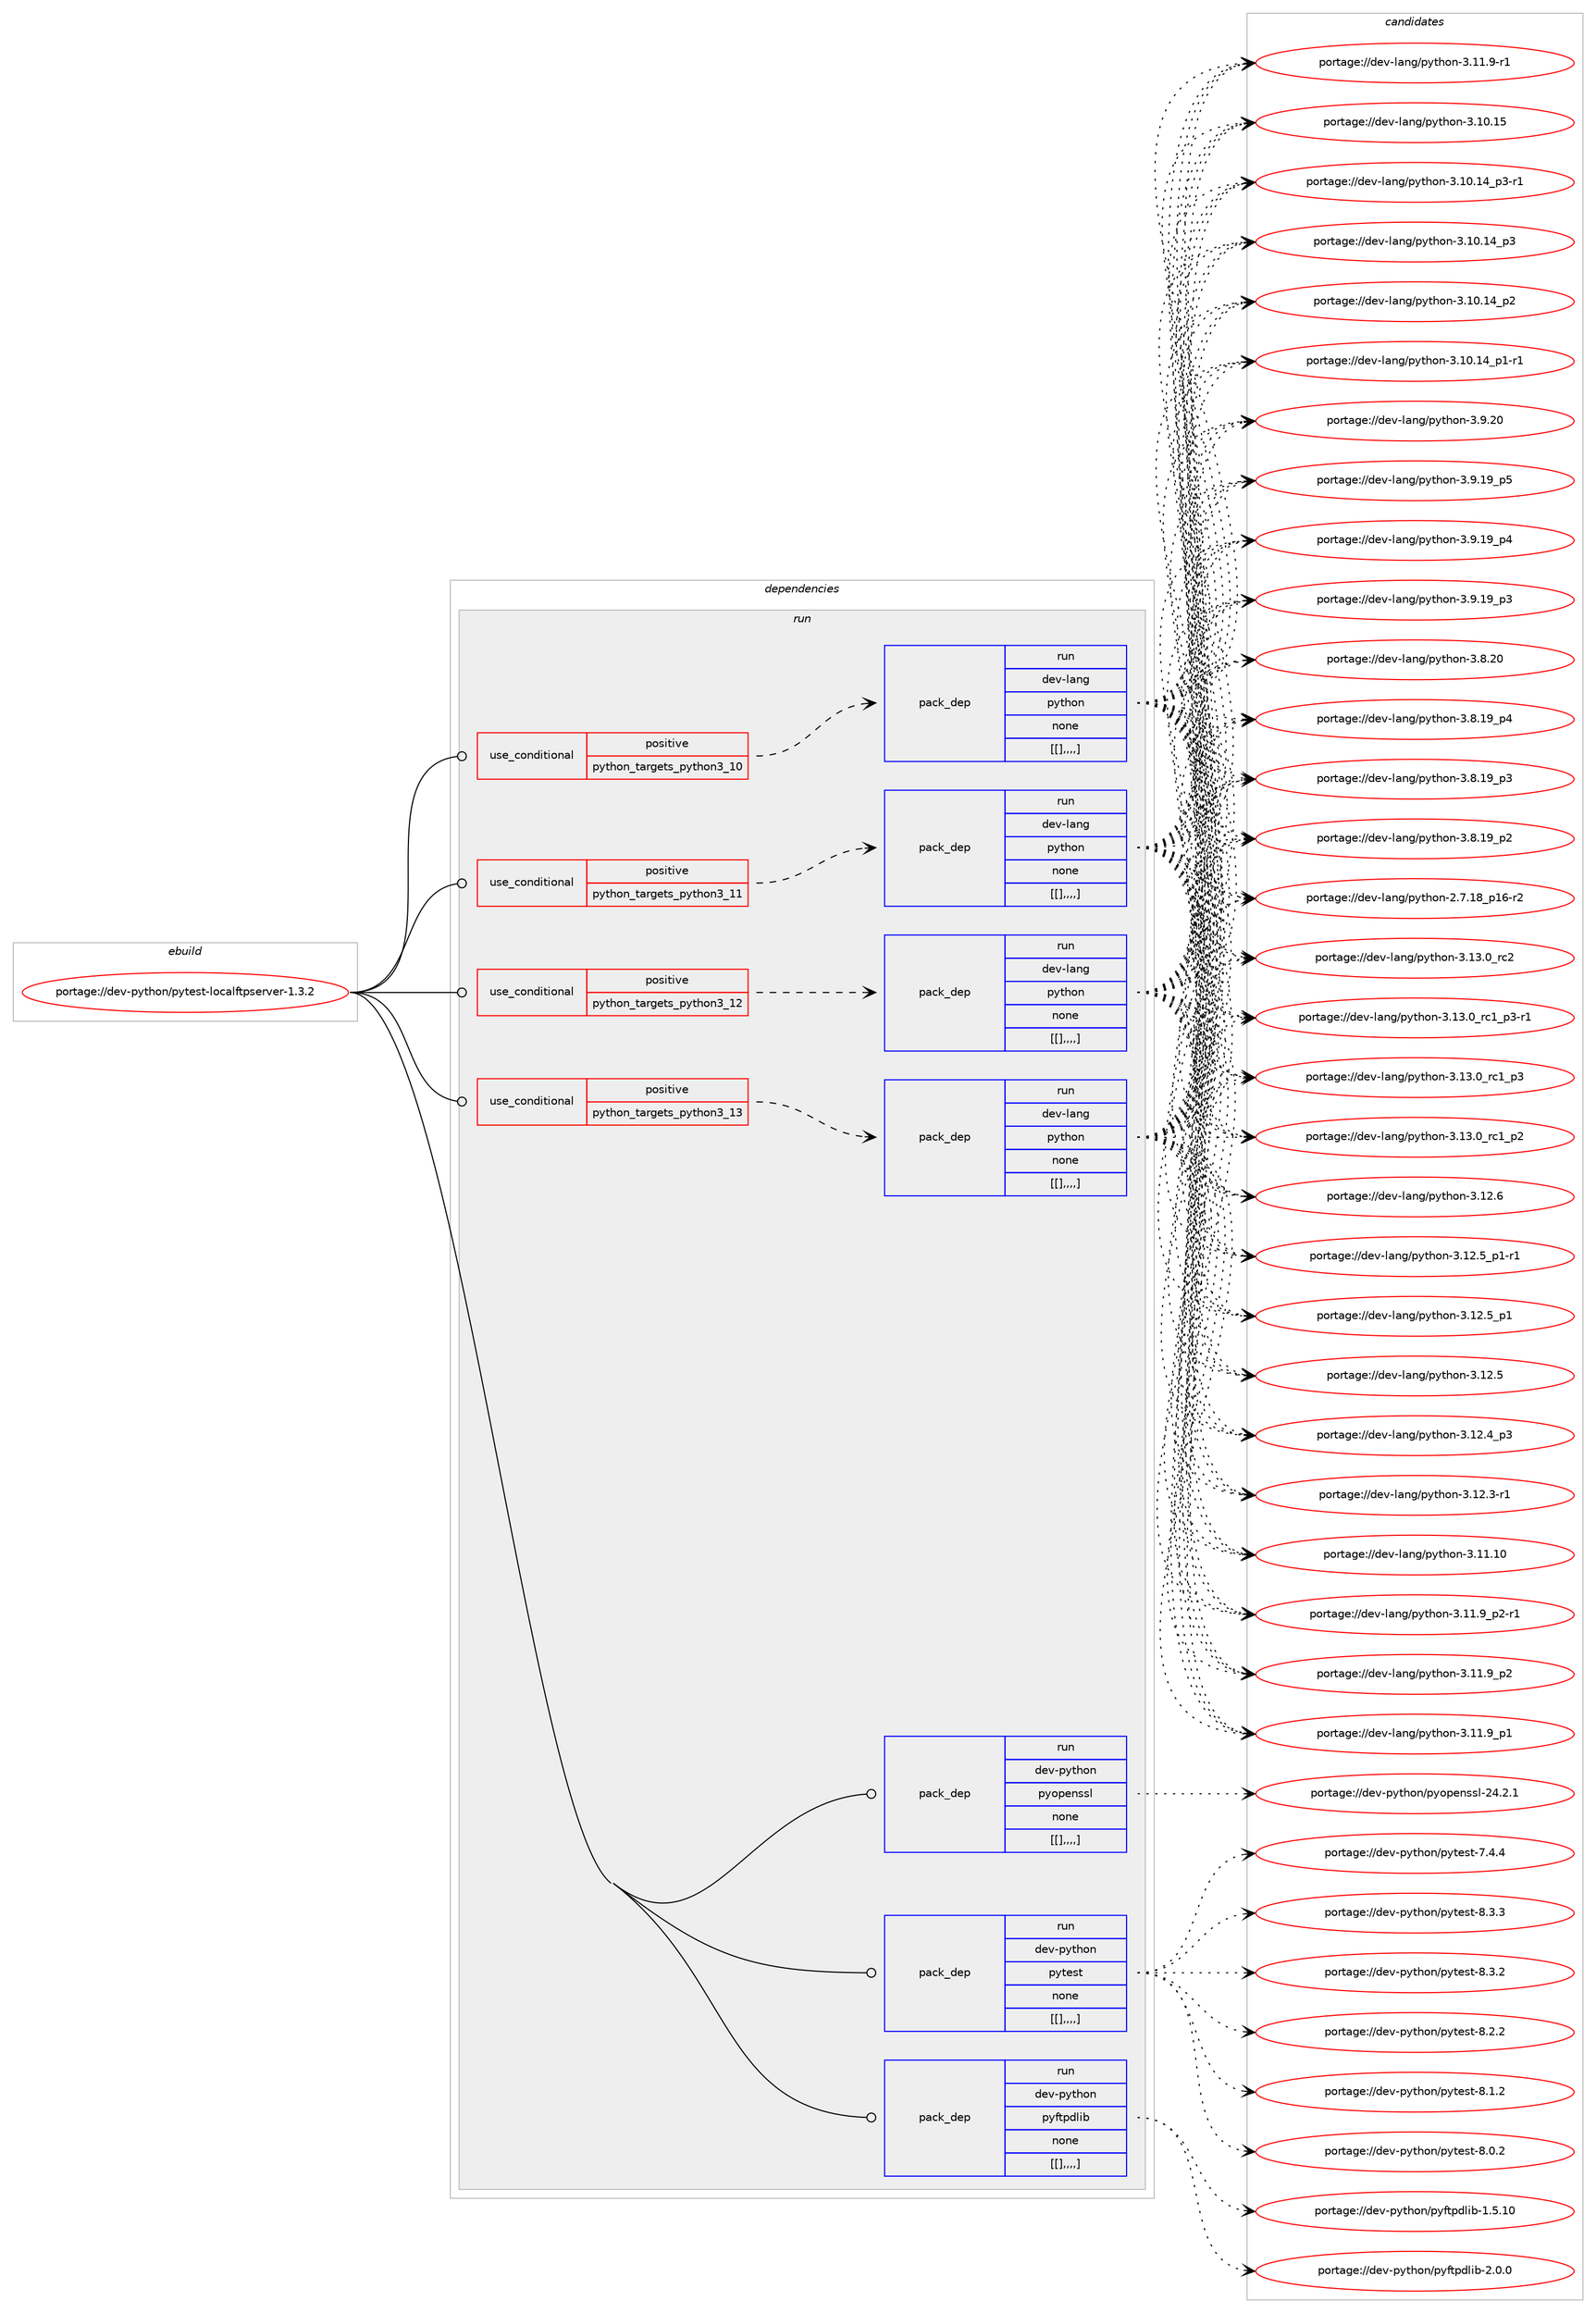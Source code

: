 digraph prolog {

# *************
# Graph options
# *************

newrank=true;
concentrate=true;
compound=true;
graph [rankdir=LR,fontname=Helvetica,fontsize=10,ranksep=1.5];#, ranksep=2.5, nodesep=0.2];
edge  [arrowhead=vee];
node  [fontname=Helvetica,fontsize=10];

# **********
# The ebuild
# **********

subgraph cluster_leftcol {
color=gray;
label=<<i>ebuild</i>>;
id [label="portage://dev-python/pytest-localftpserver-1.3.2", color=red, width=4, href="../dev-python/pytest-localftpserver-1.3.2.svg"];
}

# ****************
# The dependencies
# ****************

subgraph cluster_midcol {
color=gray;
label=<<i>dependencies</i>>;
subgraph cluster_compile {
fillcolor="#eeeeee";
style=filled;
label=<<i>compile</i>>;
}
subgraph cluster_compileandrun {
fillcolor="#eeeeee";
style=filled;
label=<<i>compile and run</i>>;
}
subgraph cluster_run {
fillcolor="#eeeeee";
style=filled;
label=<<i>run</i>>;
subgraph cond38900 {
dependency161074 [label=<<TABLE BORDER="0" CELLBORDER="1" CELLSPACING="0" CELLPADDING="4"><TR><TD ROWSPAN="3" CELLPADDING="10">use_conditional</TD></TR><TR><TD>positive</TD></TR><TR><TD>python_targets_python3_10</TD></TR></TABLE>>, shape=none, color=red];
subgraph pack120918 {
dependency161075 [label=<<TABLE BORDER="0" CELLBORDER="1" CELLSPACING="0" CELLPADDING="4" WIDTH="220"><TR><TD ROWSPAN="6" CELLPADDING="30">pack_dep</TD></TR><TR><TD WIDTH="110">run</TD></TR><TR><TD>dev-lang</TD></TR><TR><TD>python</TD></TR><TR><TD>none</TD></TR><TR><TD>[[],,,,]</TD></TR></TABLE>>, shape=none, color=blue];
}
dependency161074:e -> dependency161075:w [weight=20,style="dashed",arrowhead="vee"];
}
id:e -> dependency161074:w [weight=20,style="solid",arrowhead="odot"];
subgraph cond38901 {
dependency161076 [label=<<TABLE BORDER="0" CELLBORDER="1" CELLSPACING="0" CELLPADDING="4"><TR><TD ROWSPAN="3" CELLPADDING="10">use_conditional</TD></TR><TR><TD>positive</TD></TR><TR><TD>python_targets_python3_11</TD></TR></TABLE>>, shape=none, color=red];
subgraph pack120919 {
dependency161077 [label=<<TABLE BORDER="0" CELLBORDER="1" CELLSPACING="0" CELLPADDING="4" WIDTH="220"><TR><TD ROWSPAN="6" CELLPADDING="30">pack_dep</TD></TR><TR><TD WIDTH="110">run</TD></TR><TR><TD>dev-lang</TD></TR><TR><TD>python</TD></TR><TR><TD>none</TD></TR><TR><TD>[[],,,,]</TD></TR></TABLE>>, shape=none, color=blue];
}
dependency161076:e -> dependency161077:w [weight=20,style="dashed",arrowhead="vee"];
}
id:e -> dependency161076:w [weight=20,style="solid",arrowhead="odot"];
subgraph cond38902 {
dependency161078 [label=<<TABLE BORDER="0" CELLBORDER="1" CELLSPACING="0" CELLPADDING="4"><TR><TD ROWSPAN="3" CELLPADDING="10">use_conditional</TD></TR><TR><TD>positive</TD></TR><TR><TD>python_targets_python3_12</TD></TR></TABLE>>, shape=none, color=red];
subgraph pack120920 {
dependency161079 [label=<<TABLE BORDER="0" CELLBORDER="1" CELLSPACING="0" CELLPADDING="4" WIDTH="220"><TR><TD ROWSPAN="6" CELLPADDING="30">pack_dep</TD></TR><TR><TD WIDTH="110">run</TD></TR><TR><TD>dev-lang</TD></TR><TR><TD>python</TD></TR><TR><TD>none</TD></TR><TR><TD>[[],,,,]</TD></TR></TABLE>>, shape=none, color=blue];
}
dependency161078:e -> dependency161079:w [weight=20,style="dashed",arrowhead="vee"];
}
id:e -> dependency161078:w [weight=20,style="solid",arrowhead="odot"];
subgraph cond38903 {
dependency161080 [label=<<TABLE BORDER="0" CELLBORDER="1" CELLSPACING="0" CELLPADDING="4"><TR><TD ROWSPAN="3" CELLPADDING="10">use_conditional</TD></TR><TR><TD>positive</TD></TR><TR><TD>python_targets_python3_13</TD></TR></TABLE>>, shape=none, color=red];
subgraph pack120921 {
dependency161081 [label=<<TABLE BORDER="0" CELLBORDER="1" CELLSPACING="0" CELLPADDING="4" WIDTH="220"><TR><TD ROWSPAN="6" CELLPADDING="30">pack_dep</TD></TR><TR><TD WIDTH="110">run</TD></TR><TR><TD>dev-lang</TD></TR><TR><TD>python</TD></TR><TR><TD>none</TD></TR><TR><TD>[[],,,,]</TD></TR></TABLE>>, shape=none, color=blue];
}
dependency161080:e -> dependency161081:w [weight=20,style="dashed",arrowhead="vee"];
}
id:e -> dependency161080:w [weight=20,style="solid",arrowhead="odot"];
subgraph pack120922 {
dependency161082 [label=<<TABLE BORDER="0" CELLBORDER="1" CELLSPACING="0" CELLPADDING="4" WIDTH="220"><TR><TD ROWSPAN="6" CELLPADDING="30">pack_dep</TD></TR><TR><TD WIDTH="110">run</TD></TR><TR><TD>dev-python</TD></TR><TR><TD>pyftpdlib</TD></TR><TR><TD>none</TD></TR><TR><TD>[[],,,,]</TD></TR></TABLE>>, shape=none, color=blue];
}
id:e -> dependency161082:w [weight=20,style="solid",arrowhead="odot"];
subgraph pack120923 {
dependency161083 [label=<<TABLE BORDER="0" CELLBORDER="1" CELLSPACING="0" CELLPADDING="4" WIDTH="220"><TR><TD ROWSPAN="6" CELLPADDING="30">pack_dep</TD></TR><TR><TD WIDTH="110">run</TD></TR><TR><TD>dev-python</TD></TR><TR><TD>pyopenssl</TD></TR><TR><TD>none</TD></TR><TR><TD>[[],,,,]</TD></TR></TABLE>>, shape=none, color=blue];
}
id:e -> dependency161083:w [weight=20,style="solid",arrowhead="odot"];
subgraph pack120924 {
dependency161084 [label=<<TABLE BORDER="0" CELLBORDER="1" CELLSPACING="0" CELLPADDING="4" WIDTH="220"><TR><TD ROWSPAN="6" CELLPADDING="30">pack_dep</TD></TR><TR><TD WIDTH="110">run</TD></TR><TR><TD>dev-python</TD></TR><TR><TD>pytest</TD></TR><TR><TD>none</TD></TR><TR><TD>[[],,,,]</TD></TR></TABLE>>, shape=none, color=blue];
}
id:e -> dependency161084:w [weight=20,style="solid",arrowhead="odot"];
}
}

# **************
# The candidates
# **************

subgraph cluster_choices {
rank=same;
color=gray;
label=<<i>candidates</i>>;

subgraph choice120918 {
color=black;
nodesep=1;
choice10010111845108971101034711212111610411111045514649514648951149950 [label="portage://dev-lang/python-3.13.0_rc2", color=red, width=4,href="../dev-lang/python-3.13.0_rc2.svg"];
choice1001011184510897110103471121211161041111104551464951464895114994995112514511449 [label="portage://dev-lang/python-3.13.0_rc1_p3-r1", color=red, width=4,href="../dev-lang/python-3.13.0_rc1_p3-r1.svg"];
choice100101118451089711010347112121116104111110455146495146489511499499511251 [label="portage://dev-lang/python-3.13.0_rc1_p3", color=red, width=4,href="../dev-lang/python-3.13.0_rc1_p3.svg"];
choice100101118451089711010347112121116104111110455146495146489511499499511250 [label="portage://dev-lang/python-3.13.0_rc1_p2", color=red, width=4,href="../dev-lang/python-3.13.0_rc1_p2.svg"];
choice10010111845108971101034711212111610411111045514649504654 [label="portage://dev-lang/python-3.12.6", color=red, width=4,href="../dev-lang/python-3.12.6.svg"];
choice1001011184510897110103471121211161041111104551464950465395112494511449 [label="portage://dev-lang/python-3.12.5_p1-r1", color=red, width=4,href="../dev-lang/python-3.12.5_p1-r1.svg"];
choice100101118451089711010347112121116104111110455146495046539511249 [label="portage://dev-lang/python-3.12.5_p1", color=red, width=4,href="../dev-lang/python-3.12.5_p1.svg"];
choice10010111845108971101034711212111610411111045514649504653 [label="portage://dev-lang/python-3.12.5", color=red, width=4,href="../dev-lang/python-3.12.5.svg"];
choice100101118451089711010347112121116104111110455146495046529511251 [label="portage://dev-lang/python-3.12.4_p3", color=red, width=4,href="../dev-lang/python-3.12.4_p3.svg"];
choice100101118451089711010347112121116104111110455146495046514511449 [label="portage://dev-lang/python-3.12.3-r1", color=red, width=4,href="../dev-lang/python-3.12.3-r1.svg"];
choice1001011184510897110103471121211161041111104551464949464948 [label="portage://dev-lang/python-3.11.10", color=red, width=4,href="../dev-lang/python-3.11.10.svg"];
choice1001011184510897110103471121211161041111104551464949465795112504511449 [label="portage://dev-lang/python-3.11.9_p2-r1", color=red, width=4,href="../dev-lang/python-3.11.9_p2-r1.svg"];
choice100101118451089711010347112121116104111110455146494946579511250 [label="portage://dev-lang/python-3.11.9_p2", color=red, width=4,href="../dev-lang/python-3.11.9_p2.svg"];
choice100101118451089711010347112121116104111110455146494946579511249 [label="portage://dev-lang/python-3.11.9_p1", color=red, width=4,href="../dev-lang/python-3.11.9_p1.svg"];
choice100101118451089711010347112121116104111110455146494946574511449 [label="portage://dev-lang/python-3.11.9-r1", color=red, width=4,href="../dev-lang/python-3.11.9-r1.svg"];
choice1001011184510897110103471121211161041111104551464948464953 [label="portage://dev-lang/python-3.10.15", color=red, width=4,href="../dev-lang/python-3.10.15.svg"];
choice100101118451089711010347112121116104111110455146494846495295112514511449 [label="portage://dev-lang/python-3.10.14_p3-r1", color=red, width=4,href="../dev-lang/python-3.10.14_p3-r1.svg"];
choice10010111845108971101034711212111610411111045514649484649529511251 [label="portage://dev-lang/python-3.10.14_p3", color=red, width=4,href="../dev-lang/python-3.10.14_p3.svg"];
choice10010111845108971101034711212111610411111045514649484649529511250 [label="portage://dev-lang/python-3.10.14_p2", color=red, width=4,href="../dev-lang/python-3.10.14_p2.svg"];
choice100101118451089711010347112121116104111110455146494846495295112494511449 [label="portage://dev-lang/python-3.10.14_p1-r1", color=red, width=4,href="../dev-lang/python-3.10.14_p1-r1.svg"];
choice10010111845108971101034711212111610411111045514657465048 [label="portage://dev-lang/python-3.9.20", color=red, width=4,href="../dev-lang/python-3.9.20.svg"];
choice100101118451089711010347112121116104111110455146574649579511253 [label="portage://dev-lang/python-3.9.19_p5", color=red, width=4,href="../dev-lang/python-3.9.19_p5.svg"];
choice100101118451089711010347112121116104111110455146574649579511252 [label="portage://dev-lang/python-3.9.19_p4", color=red, width=4,href="../dev-lang/python-3.9.19_p4.svg"];
choice100101118451089711010347112121116104111110455146574649579511251 [label="portage://dev-lang/python-3.9.19_p3", color=red, width=4,href="../dev-lang/python-3.9.19_p3.svg"];
choice10010111845108971101034711212111610411111045514656465048 [label="portage://dev-lang/python-3.8.20", color=red, width=4,href="../dev-lang/python-3.8.20.svg"];
choice100101118451089711010347112121116104111110455146564649579511252 [label="portage://dev-lang/python-3.8.19_p4", color=red, width=4,href="../dev-lang/python-3.8.19_p4.svg"];
choice100101118451089711010347112121116104111110455146564649579511251 [label="portage://dev-lang/python-3.8.19_p3", color=red, width=4,href="../dev-lang/python-3.8.19_p3.svg"];
choice100101118451089711010347112121116104111110455146564649579511250 [label="portage://dev-lang/python-3.8.19_p2", color=red, width=4,href="../dev-lang/python-3.8.19_p2.svg"];
choice100101118451089711010347112121116104111110455046554649569511249544511450 [label="portage://dev-lang/python-2.7.18_p16-r2", color=red, width=4,href="../dev-lang/python-2.7.18_p16-r2.svg"];
dependency161075:e -> choice10010111845108971101034711212111610411111045514649514648951149950:w [style=dotted,weight="100"];
dependency161075:e -> choice1001011184510897110103471121211161041111104551464951464895114994995112514511449:w [style=dotted,weight="100"];
dependency161075:e -> choice100101118451089711010347112121116104111110455146495146489511499499511251:w [style=dotted,weight="100"];
dependency161075:e -> choice100101118451089711010347112121116104111110455146495146489511499499511250:w [style=dotted,weight="100"];
dependency161075:e -> choice10010111845108971101034711212111610411111045514649504654:w [style=dotted,weight="100"];
dependency161075:e -> choice1001011184510897110103471121211161041111104551464950465395112494511449:w [style=dotted,weight="100"];
dependency161075:e -> choice100101118451089711010347112121116104111110455146495046539511249:w [style=dotted,weight="100"];
dependency161075:e -> choice10010111845108971101034711212111610411111045514649504653:w [style=dotted,weight="100"];
dependency161075:e -> choice100101118451089711010347112121116104111110455146495046529511251:w [style=dotted,weight="100"];
dependency161075:e -> choice100101118451089711010347112121116104111110455146495046514511449:w [style=dotted,weight="100"];
dependency161075:e -> choice1001011184510897110103471121211161041111104551464949464948:w [style=dotted,weight="100"];
dependency161075:e -> choice1001011184510897110103471121211161041111104551464949465795112504511449:w [style=dotted,weight="100"];
dependency161075:e -> choice100101118451089711010347112121116104111110455146494946579511250:w [style=dotted,weight="100"];
dependency161075:e -> choice100101118451089711010347112121116104111110455146494946579511249:w [style=dotted,weight="100"];
dependency161075:e -> choice100101118451089711010347112121116104111110455146494946574511449:w [style=dotted,weight="100"];
dependency161075:e -> choice1001011184510897110103471121211161041111104551464948464953:w [style=dotted,weight="100"];
dependency161075:e -> choice100101118451089711010347112121116104111110455146494846495295112514511449:w [style=dotted,weight="100"];
dependency161075:e -> choice10010111845108971101034711212111610411111045514649484649529511251:w [style=dotted,weight="100"];
dependency161075:e -> choice10010111845108971101034711212111610411111045514649484649529511250:w [style=dotted,weight="100"];
dependency161075:e -> choice100101118451089711010347112121116104111110455146494846495295112494511449:w [style=dotted,weight="100"];
dependency161075:e -> choice10010111845108971101034711212111610411111045514657465048:w [style=dotted,weight="100"];
dependency161075:e -> choice100101118451089711010347112121116104111110455146574649579511253:w [style=dotted,weight="100"];
dependency161075:e -> choice100101118451089711010347112121116104111110455146574649579511252:w [style=dotted,weight="100"];
dependency161075:e -> choice100101118451089711010347112121116104111110455146574649579511251:w [style=dotted,weight="100"];
dependency161075:e -> choice10010111845108971101034711212111610411111045514656465048:w [style=dotted,weight="100"];
dependency161075:e -> choice100101118451089711010347112121116104111110455146564649579511252:w [style=dotted,weight="100"];
dependency161075:e -> choice100101118451089711010347112121116104111110455146564649579511251:w [style=dotted,weight="100"];
dependency161075:e -> choice100101118451089711010347112121116104111110455146564649579511250:w [style=dotted,weight="100"];
dependency161075:e -> choice100101118451089711010347112121116104111110455046554649569511249544511450:w [style=dotted,weight="100"];
}
subgraph choice120919 {
color=black;
nodesep=1;
choice10010111845108971101034711212111610411111045514649514648951149950 [label="portage://dev-lang/python-3.13.0_rc2", color=red, width=4,href="../dev-lang/python-3.13.0_rc2.svg"];
choice1001011184510897110103471121211161041111104551464951464895114994995112514511449 [label="portage://dev-lang/python-3.13.0_rc1_p3-r1", color=red, width=4,href="../dev-lang/python-3.13.0_rc1_p3-r1.svg"];
choice100101118451089711010347112121116104111110455146495146489511499499511251 [label="portage://dev-lang/python-3.13.0_rc1_p3", color=red, width=4,href="../dev-lang/python-3.13.0_rc1_p3.svg"];
choice100101118451089711010347112121116104111110455146495146489511499499511250 [label="portage://dev-lang/python-3.13.0_rc1_p2", color=red, width=4,href="../dev-lang/python-3.13.0_rc1_p2.svg"];
choice10010111845108971101034711212111610411111045514649504654 [label="portage://dev-lang/python-3.12.6", color=red, width=4,href="../dev-lang/python-3.12.6.svg"];
choice1001011184510897110103471121211161041111104551464950465395112494511449 [label="portage://dev-lang/python-3.12.5_p1-r1", color=red, width=4,href="../dev-lang/python-3.12.5_p1-r1.svg"];
choice100101118451089711010347112121116104111110455146495046539511249 [label="portage://dev-lang/python-3.12.5_p1", color=red, width=4,href="../dev-lang/python-3.12.5_p1.svg"];
choice10010111845108971101034711212111610411111045514649504653 [label="portage://dev-lang/python-3.12.5", color=red, width=4,href="../dev-lang/python-3.12.5.svg"];
choice100101118451089711010347112121116104111110455146495046529511251 [label="portage://dev-lang/python-3.12.4_p3", color=red, width=4,href="../dev-lang/python-3.12.4_p3.svg"];
choice100101118451089711010347112121116104111110455146495046514511449 [label="portage://dev-lang/python-3.12.3-r1", color=red, width=4,href="../dev-lang/python-3.12.3-r1.svg"];
choice1001011184510897110103471121211161041111104551464949464948 [label="portage://dev-lang/python-3.11.10", color=red, width=4,href="../dev-lang/python-3.11.10.svg"];
choice1001011184510897110103471121211161041111104551464949465795112504511449 [label="portage://dev-lang/python-3.11.9_p2-r1", color=red, width=4,href="../dev-lang/python-3.11.9_p2-r1.svg"];
choice100101118451089711010347112121116104111110455146494946579511250 [label="portage://dev-lang/python-3.11.9_p2", color=red, width=4,href="../dev-lang/python-3.11.9_p2.svg"];
choice100101118451089711010347112121116104111110455146494946579511249 [label="portage://dev-lang/python-3.11.9_p1", color=red, width=4,href="../dev-lang/python-3.11.9_p1.svg"];
choice100101118451089711010347112121116104111110455146494946574511449 [label="portage://dev-lang/python-3.11.9-r1", color=red, width=4,href="../dev-lang/python-3.11.9-r1.svg"];
choice1001011184510897110103471121211161041111104551464948464953 [label="portage://dev-lang/python-3.10.15", color=red, width=4,href="../dev-lang/python-3.10.15.svg"];
choice100101118451089711010347112121116104111110455146494846495295112514511449 [label="portage://dev-lang/python-3.10.14_p3-r1", color=red, width=4,href="../dev-lang/python-3.10.14_p3-r1.svg"];
choice10010111845108971101034711212111610411111045514649484649529511251 [label="portage://dev-lang/python-3.10.14_p3", color=red, width=4,href="../dev-lang/python-3.10.14_p3.svg"];
choice10010111845108971101034711212111610411111045514649484649529511250 [label="portage://dev-lang/python-3.10.14_p2", color=red, width=4,href="../dev-lang/python-3.10.14_p2.svg"];
choice100101118451089711010347112121116104111110455146494846495295112494511449 [label="portage://dev-lang/python-3.10.14_p1-r1", color=red, width=4,href="../dev-lang/python-3.10.14_p1-r1.svg"];
choice10010111845108971101034711212111610411111045514657465048 [label="portage://dev-lang/python-3.9.20", color=red, width=4,href="../dev-lang/python-3.9.20.svg"];
choice100101118451089711010347112121116104111110455146574649579511253 [label="portage://dev-lang/python-3.9.19_p5", color=red, width=4,href="../dev-lang/python-3.9.19_p5.svg"];
choice100101118451089711010347112121116104111110455146574649579511252 [label="portage://dev-lang/python-3.9.19_p4", color=red, width=4,href="../dev-lang/python-3.9.19_p4.svg"];
choice100101118451089711010347112121116104111110455146574649579511251 [label="portage://dev-lang/python-3.9.19_p3", color=red, width=4,href="../dev-lang/python-3.9.19_p3.svg"];
choice10010111845108971101034711212111610411111045514656465048 [label="portage://dev-lang/python-3.8.20", color=red, width=4,href="../dev-lang/python-3.8.20.svg"];
choice100101118451089711010347112121116104111110455146564649579511252 [label="portage://dev-lang/python-3.8.19_p4", color=red, width=4,href="../dev-lang/python-3.8.19_p4.svg"];
choice100101118451089711010347112121116104111110455146564649579511251 [label="portage://dev-lang/python-3.8.19_p3", color=red, width=4,href="../dev-lang/python-3.8.19_p3.svg"];
choice100101118451089711010347112121116104111110455146564649579511250 [label="portage://dev-lang/python-3.8.19_p2", color=red, width=4,href="../dev-lang/python-3.8.19_p2.svg"];
choice100101118451089711010347112121116104111110455046554649569511249544511450 [label="portage://dev-lang/python-2.7.18_p16-r2", color=red, width=4,href="../dev-lang/python-2.7.18_p16-r2.svg"];
dependency161077:e -> choice10010111845108971101034711212111610411111045514649514648951149950:w [style=dotted,weight="100"];
dependency161077:e -> choice1001011184510897110103471121211161041111104551464951464895114994995112514511449:w [style=dotted,weight="100"];
dependency161077:e -> choice100101118451089711010347112121116104111110455146495146489511499499511251:w [style=dotted,weight="100"];
dependency161077:e -> choice100101118451089711010347112121116104111110455146495146489511499499511250:w [style=dotted,weight="100"];
dependency161077:e -> choice10010111845108971101034711212111610411111045514649504654:w [style=dotted,weight="100"];
dependency161077:e -> choice1001011184510897110103471121211161041111104551464950465395112494511449:w [style=dotted,weight="100"];
dependency161077:e -> choice100101118451089711010347112121116104111110455146495046539511249:w [style=dotted,weight="100"];
dependency161077:e -> choice10010111845108971101034711212111610411111045514649504653:w [style=dotted,weight="100"];
dependency161077:e -> choice100101118451089711010347112121116104111110455146495046529511251:w [style=dotted,weight="100"];
dependency161077:e -> choice100101118451089711010347112121116104111110455146495046514511449:w [style=dotted,weight="100"];
dependency161077:e -> choice1001011184510897110103471121211161041111104551464949464948:w [style=dotted,weight="100"];
dependency161077:e -> choice1001011184510897110103471121211161041111104551464949465795112504511449:w [style=dotted,weight="100"];
dependency161077:e -> choice100101118451089711010347112121116104111110455146494946579511250:w [style=dotted,weight="100"];
dependency161077:e -> choice100101118451089711010347112121116104111110455146494946579511249:w [style=dotted,weight="100"];
dependency161077:e -> choice100101118451089711010347112121116104111110455146494946574511449:w [style=dotted,weight="100"];
dependency161077:e -> choice1001011184510897110103471121211161041111104551464948464953:w [style=dotted,weight="100"];
dependency161077:e -> choice100101118451089711010347112121116104111110455146494846495295112514511449:w [style=dotted,weight="100"];
dependency161077:e -> choice10010111845108971101034711212111610411111045514649484649529511251:w [style=dotted,weight="100"];
dependency161077:e -> choice10010111845108971101034711212111610411111045514649484649529511250:w [style=dotted,weight="100"];
dependency161077:e -> choice100101118451089711010347112121116104111110455146494846495295112494511449:w [style=dotted,weight="100"];
dependency161077:e -> choice10010111845108971101034711212111610411111045514657465048:w [style=dotted,weight="100"];
dependency161077:e -> choice100101118451089711010347112121116104111110455146574649579511253:w [style=dotted,weight="100"];
dependency161077:e -> choice100101118451089711010347112121116104111110455146574649579511252:w [style=dotted,weight="100"];
dependency161077:e -> choice100101118451089711010347112121116104111110455146574649579511251:w [style=dotted,weight="100"];
dependency161077:e -> choice10010111845108971101034711212111610411111045514656465048:w [style=dotted,weight="100"];
dependency161077:e -> choice100101118451089711010347112121116104111110455146564649579511252:w [style=dotted,weight="100"];
dependency161077:e -> choice100101118451089711010347112121116104111110455146564649579511251:w [style=dotted,weight="100"];
dependency161077:e -> choice100101118451089711010347112121116104111110455146564649579511250:w [style=dotted,weight="100"];
dependency161077:e -> choice100101118451089711010347112121116104111110455046554649569511249544511450:w [style=dotted,weight="100"];
}
subgraph choice120920 {
color=black;
nodesep=1;
choice10010111845108971101034711212111610411111045514649514648951149950 [label="portage://dev-lang/python-3.13.0_rc2", color=red, width=4,href="../dev-lang/python-3.13.0_rc2.svg"];
choice1001011184510897110103471121211161041111104551464951464895114994995112514511449 [label="portage://dev-lang/python-3.13.0_rc1_p3-r1", color=red, width=4,href="../dev-lang/python-3.13.0_rc1_p3-r1.svg"];
choice100101118451089711010347112121116104111110455146495146489511499499511251 [label="portage://dev-lang/python-3.13.0_rc1_p3", color=red, width=4,href="../dev-lang/python-3.13.0_rc1_p3.svg"];
choice100101118451089711010347112121116104111110455146495146489511499499511250 [label="portage://dev-lang/python-3.13.0_rc1_p2", color=red, width=4,href="../dev-lang/python-3.13.0_rc1_p2.svg"];
choice10010111845108971101034711212111610411111045514649504654 [label="portage://dev-lang/python-3.12.6", color=red, width=4,href="../dev-lang/python-3.12.6.svg"];
choice1001011184510897110103471121211161041111104551464950465395112494511449 [label="portage://dev-lang/python-3.12.5_p1-r1", color=red, width=4,href="../dev-lang/python-3.12.5_p1-r1.svg"];
choice100101118451089711010347112121116104111110455146495046539511249 [label="portage://dev-lang/python-3.12.5_p1", color=red, width=4,href="../dev-lang/python-3.12.5_p1.svg"];
choice10010111845108971101034711212111610411111045514649504653 [label="portage://dev-lang/python-3.12.5", color=red, width=4,href="../dev-lang/python-3.12.5.svg"];
choice100101118451089711010347112121116104111110455146495046529511251 [label="portage://dev-lang/python-3.12.4_p3", color=red, width=4,href="../dev-lang/python-3.12.4_p3.svg"];
choice100101118451089711010347112121116104111110455146495046514511449 [label="portage://dev-lang/python-3.12.3-r1", color=red, width=4,href="../dev-lang/python-3.12.3-r1.svg"];
choice1001011184510897110103471121211161041111104551464949464948 [label="portage://dev-lang/python-3.11.10", color=red, width=4,href="../dev-lang/python-3.11.10.svg"];
choice1001011184510897110103471121211161041111104551464949465795112504511449 [label="portage://dev-lang/python-3.11.9_p2-r1", color=red, width=4,href="../dev-lang/python-3.11.9_p2-r1.svg"];
choice100101118451089711010347112121116104111110455146494946579511250 [label="portage://dev-lang/python-3.11.9_p2", color=red, width=4,href="../dev-lang/python-3.11.9_p2.svg"];
choice100101118451089711010347112121116104111110455146494946579511249 [label="portage://dev-lang/python-3.11.9_p1", color=red, width=4,href="../dev-lang/python-3.11.9_p1.svg"];
choice100101118451089711010347112121116104111110455146494946574511449 [label="portage://dev-lang/python-3.11.9-r1", color=red, width=4,href="../dev-lang/python-3.11.9-r1.svg"];
choice1001011184510897110103471121211161041111104551464948464953 [label="portage://dev-lang/python-3.10.15", color=red, width=4,href="../dev-lang/python-3.10.15.svg"];
choice100101118451089711010347112121116104111110455146494846495295112514511449 [label="portage://dev-lang/python-3.10.14_p3-r1", color=red, width=4,href="../dev-lang/python-3.10.14_p3-r1.svg"];
choice10010111845108971101034711212111610411111045514649484649529511251 [label="portage://dev-lang/python-3.10.14_p3", color=red, width=4,href="../dev-lang/python-3.10.14_p3.svg"];
choice10010111845108971101034711212111610411111045514649484649529511250 [label="portage://dev-lang/python-3.10.14_p2", color=red, width=4,href="../dev-lang/python-3.10.14_p2.svg"];
choice100101118451089711010347112121116104111110455146494846495295112494511449 [label="portage://dev-lang/python-3.10.14_p1-r1", color=red, width=4,href="../dev-lang/python-3.10.14_p1-r1.svg"];
choice10010111845108971101034711212111610411111045514657465048 [label="portage://dev-lang/python-3.9.20", color=red, width=4,href="../dev-lang/python-3.9.20.svg"];
choice100101118451089711010347112121116104111110455146574649579511253 [label="portage://dev-lang/python-3.9.19_p5", color=red, width=4,href="../dev-lang/python-3.9.19_p5.svg"];
choice100101118451089711010347112121116104111110455146574649579511252 [label="portage://dev-lang/python-3.9.19_p4", color=red, width=4,href="../dev-lang/python-3.9.19_p4.svg"];
choice100101118451089711010347112121116104111110455146574649579511251 [label="portage://dev-lang/python-3.9.19_p3", color=red, width=4,href="../dev-lang/python-3.9.19_p3.svg"];
choice10010111845108971101034711212111610411111045514656465048 [label="portage://dev-lang/python-3.8.20", color=red, width=4,href="../dev-lang/python-3.8.20.svg"];
choice100101118451089711010347112121116104111110455146564649579511252 [label="portage://dev-lang/python-3.8.19_p4", color=red, width=4,href="../dev-lang/python-3.8.19_p4.svg"];
choice100101118451089711010347112121116104111110455146564649579511251 [label="portage://dev-lang/python-3.8.19_p3", color=red, width=4,href="../dev-lang/python-3.8.19_p3.svg"];
choice100101118451089711010347112121116104111110455146564649579511250 [label="portage://dev-lang/python-3.8.19_p2", color=red, width=4,href="../dev-lang/python-3.8.19_p2.svg"];
choice100101118451089711010347112121116104111110455046554649569511249544511450 [label="portage://dev-lang/python-2.7.18_p16-r2", color=red, width=4,href="../dev-lang/python-2.7.18_p16-r2.svg"];
dependency161079:e -> choice10010111845108971101034711212111610411111045514649514648951149950:w [style=dotted,weight="100"];
dependency161079:e -> choice1001011184510897110103471121211161041111104551464951464895114994995112514511449:w [style=dotted,weight="100"];
dependency161079:e -> choice100101118451089711010347112121116104111110455146495146489511499499511251:w [style=dotted,weight="100"];
dependency161079:e -> choice100101118451089711010347112121116104111110455146495146489511499499511250:w [style=dotted,weight="100"];
dependency161079:e -> choice10010111845108971101034711212111610411111045514649504654:w [style=dotted,weight="100"];
dependency161079:e -> choice1001011184510897110103471121211161041111104551464950465395112494511449:w [style=dotted,weight="100"];
dependency161079:e -> choice100101118451089711010347112121116104111110455146495046539511249:w [style=dotted,weight="100"];
dependency161079:e -> choice10010111845108971101034711212111610411111045514649504653:w [style=dotted,weight="100"];
dependency161079:e -> choice100101118451089711010347112121116104111110455146495046529511251:w [style=dotted,weight="100"];
dependency161079:e -> choice100101118451089711010347112121116104111110455146495046514511449:w [style=dotted,weight="100"];
dependency161079:e -> choice1001011184510897110103471121211161041111104551464949464948:w [style=dotted,weight="100"];
dependency161079:e -> choice1001011184510897110103471121211161041111104551464949465795112504511449:w [style=dotted,weight="100"];
dependency161079:e -> choice100101118451089711010347112121116104111110455146494946579511250:w [style=dotted,weight="100"];
dependency161079:e -> choice100101118451089711010347112121116104111110455146494946579511249:w [style=dotted,weight="100"];
dependency161079:e -> choice100101118451089711010347112121116104111110455146494946574511449:w [style=dotted,weight="100"];
dependency161079:e -> choice1001011184510897110103471121211161041111104551464948464953:w [style=dotted,weight="100"];
dependency161079:e -> choice100101118451089711010347112121116104111110455146494846495295112514511449:w [style=dotted,weight="100"];
dependency161079:e -> choice10010111845108971101034711212111610411111045514649484649529511251:w [style=dotted,weight="100"];
dependency161079:e -> choice10010111845108971101034711212111610411111045514649484649529511250:w [style=dotted,weight="100"];
dependency161079:e -> choice100101118451089711010347112121116104111110455146494846495295112494511449:w [style=dotted,weight="100"];
dependency161079:e -> choice10010111845108971101034711212111610411111045514657465048:w [style=dotted,weight="100"];
dependency161079:e -> choice100101118451089711010347112121116104111110455146574649579511253:w [style=dotted,weight="100"];
dependency161079:e -> choice100101118451089711010347112121116104111110455146574649579511252:w [style=dotted,weight="100"];
dependency161079:e -> choice100101118451089711010347112121116104111110455146574649579511251:w [style=dotted,weight="100"];
dependency161079:e -> choice10010111845108971101034711212111610411111045514656465048:w [style=dotted,weight="100"];
dependency161079:e -> choice100101118451089711010347112121116104111110455146564649579511252:w [style=dotted,weight="100"];
dependency161079:e -> choice100101118451089711010347112121116104111110455146564649579511251:w [style=dotted,weight="100"];
dependency161079:e -> choice100101118451089711010347112121116104111110455146564649579511250:w [style=dotted,weight="100"];
dependency161079:e -> choice100101118451089711010347112121116104111110455046554649569511249544511450:w [style=dotted,weight="100"];
}
subgraph choice120921 {
color=black;
nodesep=1;
choice10010111845108971101034711212111610411111045514649514648951149950 [label="portage://dev-lang/python-3.13.0_rc2", color=red, width=4,href="../dev-lang/python-3.13.0_rc2.svg"];
choice1001011184510897110103471121211161041111104551464951464895114994995112514511449 [label="portage://dev-lang/python-3.13.0_rc1_p3-r1", color=red, width=4,href="../dev-lang/python-3.13.0_rc1_p3-r1.svg"];
choice100101118451089711010347112121116104111110455146495146489511499499511251 [label="portage://dev-lang/python-3.13.0_rc1_p3", color=red, width=4,href="../dev-lang/python-3.13.0_rc1_p3.svg"];
choice100101118451089711010347112121116104111110455146495146489511499499511250 [label="portage://dev-lang/python-3.13.0_rc1_p2", color=red, width=4,href="../dev-lang/python-3.13.0_rc1_p2.svg"];
choice10010111845108971101034711212111610411111045514649504654 [label="portage://dev-lang/python-3.12.6", color=red, width=4,href="../dev-lang/python-3.12.6.svg"];
choice1001011184510897110103471121211161041111104551464950465395112494511449 [label="portage://dev-lang/python-3.12.5_p1-r1", color=red, width=4,href="../dev-lang/python-3.12.5_p1-r1.svg"];
choice100101118451089711010347112121116104111110455146495046539511249 [label="portage://dev-lang/python-3.12.5_p1", color=red, width=4,href="../dev-lang/python-3.12.5_p1.svg"];
choice10010111845108971101034711212111610411111045514649504653 [label="portage://dev-lang/python-3.12.5", color=red, width=4,href="../dev-lang/python-3.12.5.svg"];
choice100101118451089711010347112121116104111110455146495046529511251 [label="portage://dev-lang/python-3.12.4_p3", color=red, width=4,href="../dev-lang/python-3.12.4_p3.svg"];
choice100101118451089711010347112121116104111110455146495046514511449 [label="portage://dev-lang/python-3.12.3-r1", color=red, width=4,href="../dev-lang/python-3.12.3-r1.svg"];
choice1001011184510897110103471121211161041111104551464949464948 [label="portage://dev-lang/python-3.11.10", color=red, width=4,href="../dev-lang/python-3.11.10.svg"];
choice1001011184510897110103471121211161041111104551464949465795112504511449 [label="portage://dev-lang/python-3.11.9_p2-r1", color=red, width=4,href="../dev-lang/python-3.11.9_p2-r1.svg"];
choice100101118451089711010347112121116104111110455146494946579511250 [label="portage://dev-lang/python-3.11.9_p2", color=red, width=4,href="../dev-lang/python-3.11.9_p2.svg"];
choice100101118451089711010347112121116104111110455146494946579511249 [label="portage://dev-lang/python-3.11.9_p1", color=red, width=4,href="../dev-lang/python-3.11.9_p1.svg"];
choice100101118451089711010347112121116104111110455146494946574511449 [label="portage://dev-lang/python-3.11.9-r1", color=red, width=4,href="../dev-lang/python-3.11.9-r1.svg"];
choice1001011184510897110103471121211161041111104551464948464953 [label="portage://dev-lang/python-3.10.15", color=red, width=4,href="../dev-lang/python-3.10.15.svg"];
choice100101118451089711010347112121116104111110455146494846495295112514511449 [label="portage://dev-lang/python-3.10.14_p3-r1", color=red, width=4,href="../dev-lang/python-3.10.14_p3-r1.svg"];
choice10010111845108971101034711212111610411111045514649484649529511251 [label="portage://dev-lang/python-3.10.14_p3", color=red, width=4,href="../dev-lang/python-3.10.14_p3.svg"];
choice10010111845108971101034711212111610411111045514649484649529511250 [label="portage://dev-lang/python-3.10.14_p2", color=red, width=4,href="../dev-lang/python-3.10.14_p2.svg"];
choice100101118451089711010347112121116104111110455146494846495295112494511449 [label="portage://dev-lang/python-3.10.14_p1-r1", color=red, width=4,href="../dev-lang/python-3.10.14_p1-r1.svg"];
choice10010111845108971101034711212111610411111045514657465048 [label="portage://dev-lang/python-3.9.20", color=red, width=4,href="../dev-lang/python-3.9.20.svg"];
choice100101118451089711010347112121116104111110455146574649579511253 [label="portage://dev-lang/python-3.9.19_p5", color=red, width=4,href="../dev-lang/python-3.9.19_p5.svg"];
choice100101118451089711010347112121116104111110455146574649579511252 [label="portage://dev-lang/python-3.9.19_p4", color=red, width=4,href="../dev-lang/python-3.9.19_p4.svg"];
choice100101118451089711010347112121116104111110455146574649579511251 [label="portage://dev-lang/python-3.9.19_p3", color=red, width=4,href="../dev-lang/python-3.9.19_p3.svg"];
choice10010111845108971101034711212111610411111045514656465048 [label="portage://dev-lang/python-3.8.20", color=red, width=4,href="../dev-lang/python-3.8.20.svg"];
choice100101118451089711010347112121116104111110455146564649579511252 [label="portage://dev-lang/python-3.8.19_p4", color=red, width=4,href="../dev-lang/python-3.8.19_p4.svg"];
choice100101118451089711010347112121116104111110455146564649579511251 [label="portage://dev-lang/python-3.8.19_p3", color=red, width=4,href="../dev-lang/python-3.8.19_p3.svg"];
choice100101118451089711010347112121116104111110455146564649579511250 [label="portage://dev-lang/python-3.8.19_p2", color=red, width=4,href="../dev-lang/python-3.8.19_p2.svg"];
choice100101118451089711010347112121116104111110455046554649569511249544511450 [label="portage://dev-lang/python-2.7.18_p16-r2", color=red, width=4,href="../dev-lang/python-2.7.18_p16-r2.svg"];
dependency161081:e -> choice10010111845108971101034711212111610411111045514649514648951149950:w [style=dotted,weight="100"];
dependency161081:e -> choice1001011184510897110103471121211161041111104551464951464895114994995112514511449:w [style=dotted,weight="100"];
dependency161081:e -> choice100101118451089711010347112121116104111110455146495146489511499499511251:w [style=dotted,weight="100"];
dependency161081:e -> choice100101118451089711010347112121116104111110455146495146489511499499511250:w [style=dotted,weight="100"];
dependency161081:e -> choice10010111845108971101034711212111610411111045514649504654:w [style=dotted,weight="100"];
dependency161081:e -> choice1001011184510897110103471121211161041111104551464950465395112494511449:w [style=dotted,weight="100"];
dependency161081:e -> choice100101118451089711010347112121116104111110455146495046539511249:w [style=dotted,weight="100"];
dependency161081:e -> choice10010111845108971101034711212111610411111045514649504653:w [style=dotted,weight="100"];
dependency161081:e -> choice100101118451089711010347112121116104111110455146495046529511251:w [style=dotted,weight="100"];
dependency161081:e -> choice100101118451089711010347112121116104111110455146495046514511449:w [style=dotted,weight="100"];
dependency161081:e -> choice1001011184510897110103471121211161041111104551464949464948:w [style=dotted,weight="100"];
dependency161081:e -> choice1001011184510897110103471121211161041111104551464949465795112504511449:w [style=dotted,weight="100"];
dependency161081:e -> choice100101118451089711010347112121116104111110455146494946579511250:w [style=dotted,weight="100"];
dependency161081:e -> choice100101118451089711010347112121116104111110455146494946579511249:w [style=dotted,weight="100"];
dependency161081:e -> choice100101118451089711010347112121116104111110455146494946574511449:w [style=dotted,weight="100"];
dependency161081:e -> choice1001011184510897110103471121211161041111104551464948464953:w [style=dotted,weight="100"];
dependency161081:e -> choice100101118451089711010347112121116104111110455146494846495295112514511449:w [style=dotted,weight="100"];
dependency161081:e -> choice10010111845108971101034711212111610411111045514649484649529511251:w [style=dotted,weight="100"];
dependency161081:e -> choice10010111845108971101034711212111610411111045514649484649529511250:w [style=dotted,weight="100"];
dependency161081:e -> choice100101118451089711010347112121116104111110455146494846495295112494511449:w [style=dotted,weight="100"];
dependency161081:e -> choice10010111845108971101034711212111610411111045514657465048:w [style=dotted,weight="100"];
dependency161081:e -> choice100101118451089711010347112121116104111110455146574649579511253:w [style=dotted,weight="100"];
dependency161081:e -> choice100101118451089711010347112121116104111110455146574649579511252:w [style=dotted,weight="100"];
dependency161081:e -> choice100101118451089711010347112121116104111110455146574649579511251:w [style=dotted,weight="100"];
dependency161081:e -> choice10010111845108971101034711212111610411111045514656465048:w [style=dotted,weight="100"];
dependency161081:e -> choice100101118451089711010347112121116104111110455146564649579511252:w [style=dotted,weight="100"];
dependency161081:e -> choice100101118451089711010347112121116104111110455146564649579511251:w [style=dotted,weight="100"];
dependency161081:e -> choice100101118451089711010347112121116104111110455146564649579511250:w [style=dotted,weight="100"];
dependency161081:e -> choice100101118451089711010347112121116104111110455046554649569511249544511450:w [style=dotted,weight="100"];
}
subgraph choice120922 {
color=black;
nodesep=1;
choice100101118451121211161041111104711212110211611210010810598455046484648 [label="portage://dev-python/pyftpdlib-2.0.0", color=red, width=4,href="../dev-python/pyftpdlib-2.0.0.svg"];
choice10010111845112121116104111110471121211021161121001081059845494653464948 [label="portage://dev-python/pyftpdlib-1.5.10", color=red, width=4,href="../dev-python/pyftpdlib-1.5.10.svg"];
dependency161082:e -> choice100101118451121211161041111104711212110211611210010810598455046484648:w [style=dotted,weight="100"];
dependency161082:e -> choice10010111845112121116104111110471121211021161121001081059845494653464948:w [style=dotted,weight="100"];
}
subgraph choice120923 {
color=black;
nodesep=1;
choice100101118451121211161041111104711212111111210111011511510845505246504649 [label="portage://dev-python/pyopenssl-24.2.1", color=red, width=4,href="../dev-python/pyopenssl-24.2.1.svg"];
dependency161083:e -> choice100101118451121211161041111104711212111111210111011511510845505246504649:w [style=dotted,weight="100"];
}
subgraph choice120924 {
color=black;
nodesep=1;
choice1001011184511212111610411111047112121116101115116455646514651 [label="portage://dev-python/pytest-8.3.3", color=red, width=4,href="../dev-python/pytest-8.3.3.svg"];
choice1001011184511212111610411111047112121116101115116455646514650 [label="portage://dev-python/pytest-8.3.2", color=red, width=4,href="../dev-python/pytest-8.3.2.svg"];
choice1001011184511212111610411111047112121116101115116455646504650 [label="portage://dev-python/pytest-8.2.2", color=red, width=4,href="../dev-python/pytest-8.2.2.svg"];
choice1001011184511212111610411111047112121116101115116455646494650 [label="portage://dev-python/pytest-8.1.2", color=red, width=4,href="../dev-python/pytest-8.1.2.svg"];
choice1001011184511212111610411111047112121116101115116455646484650 [label="portage://dev-python/pytest-8.0.2", color=red, width=4,href="../dev-python/pytest-8.0.2.svg"];
choice1001011184511212111610411111047112121116101115116455546524652 [label="portage://dev-python/pytest-7.4.4", color=red, width=4,href="../dev-python/pytest-7.4.4.svg"];
dependency161084:e -> choice1001011184511212111610411111047112121116101115116455646514651:w [style=dotted,weight="100"];
dependency161084:e -> choice1001011184511212111610411111047112121116101115116455646514650:w [style=dotted,weight="100"];
dependency161084:e -> choice1001011184511212111610411111047112121116101115116455646504650:w [style=dotted,weight="100"];
dependency161084:e -> choice1001011184511212111610411111047112121116101115116455646494650:w [style=dotted,weight="100"];
dependency161084:e -> choice1001011184511212111610411111047112121116101115116455646484650:w [style=dotted,weight="100"];
dependency161084:e -> choice1001011184511212111610411111047112121116101115116455546524652:w [style=dotted,weight="100"];
}
}

}
